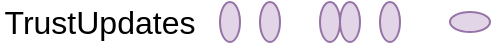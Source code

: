 <mxfile version="24.4.9" type="github">
  <diagram name="Page-1" id="hy2oFRqQvjaeFP1TpH-y">
    <mxGraphModel dx="2394" dy="1379" grid="1" gridSize="10" guides="1" tooltips="1" connect="1" arrows="1" fold="1" page="1" pageScale="1" pageWidth="850" pageHeight="1100" math="0" shadow="0">
      <root>
        <mxCell id="0" />
        <mxCell id="1" parent="0" />
        <mxCell id="8gEPXH_LTYy4HOlQ8OhR-1" value="TrustUpdates" style="text;html=1;align=center;verticalAlign=middle;whiteSpace=wrap;rounded=0;fontSize=16;" vertex="1" parent="1">
          <mxGeometry x="20" y="170" width="100" height="20" as="geometry" />
        </mxCell>
        <mxCell id="8gEPXH_LTYy4HOlQ8OhR-2" value="" style="ellipse;whiteSpace=wrap;html=1;fillColor=#e1d5e7;strokeColor=#9673a6;" vertex="1" parent="1">
          <mxGeometry x="130" y="170" width="10" height="20" as="geometry" />
        </mxCell>
        <mxCell id="8gEPXH_LTYy4HOlQ8OhR-3" value="" style="ellipse;whiteSpace=wrap;html=1;fillColor=#e1d5e7;strokeColor=#9673a6;" vertex="1" parent="1">
          <mxGeometry x="150" y="170" width="10" height="20" as="geometry" />
        </mxCell>
        <mxCell id="8gEPXH_LTYy4HOlQ8OhR-4" value="" style="ellipse;whiteSpace=wrap;html=1;fillColor=#e1d5e7;strokeColor=#9673a6;" vertex="1" parent="1">
          <mxGeometry x="180" y="170" width="10" height="20" as="geometry" />
        </mxCell>
        <mxCell id="8gEPXH_LTYy4HOlQ8OhR-5" value="" style="ellipse;whiteSpace=wrap;html=1;fillColor=#e1d5e7;strokeColor=#9673a6;" vertex="1" parent="1">
          <mxGeometry x="190" y="170" width="10" height="20" as="geometry" />
        </mxCell>
        <mxCell id="8gEPXH_LTYy4HOlQ8OhR-6" value="" style="ellipse;whiteSpace=wrap;html=1;fillColor=#e1d5e7;strokeColor=#9673a6;" vertex="1" parent="1">
          <mxGeometry x="210" y="170" width="10" height="20" as="geometry" />
        </mxCell>
        <mxCell id="8gEPXH_LTYy4HOlQ8OhR-7" value="" style="ellipse;whiteSpace=wrap;html=1;fillColor=#e1d5e7;strokeColor=#9673a6;direction=south;" vertex="1" parent="1">
          <mxGeometry x="245" y="175" width="20" height="10" as="geometry" />
        </mxCell>
      </root>
    </mxGraphModel>
  </diagram>
</mxfile>
